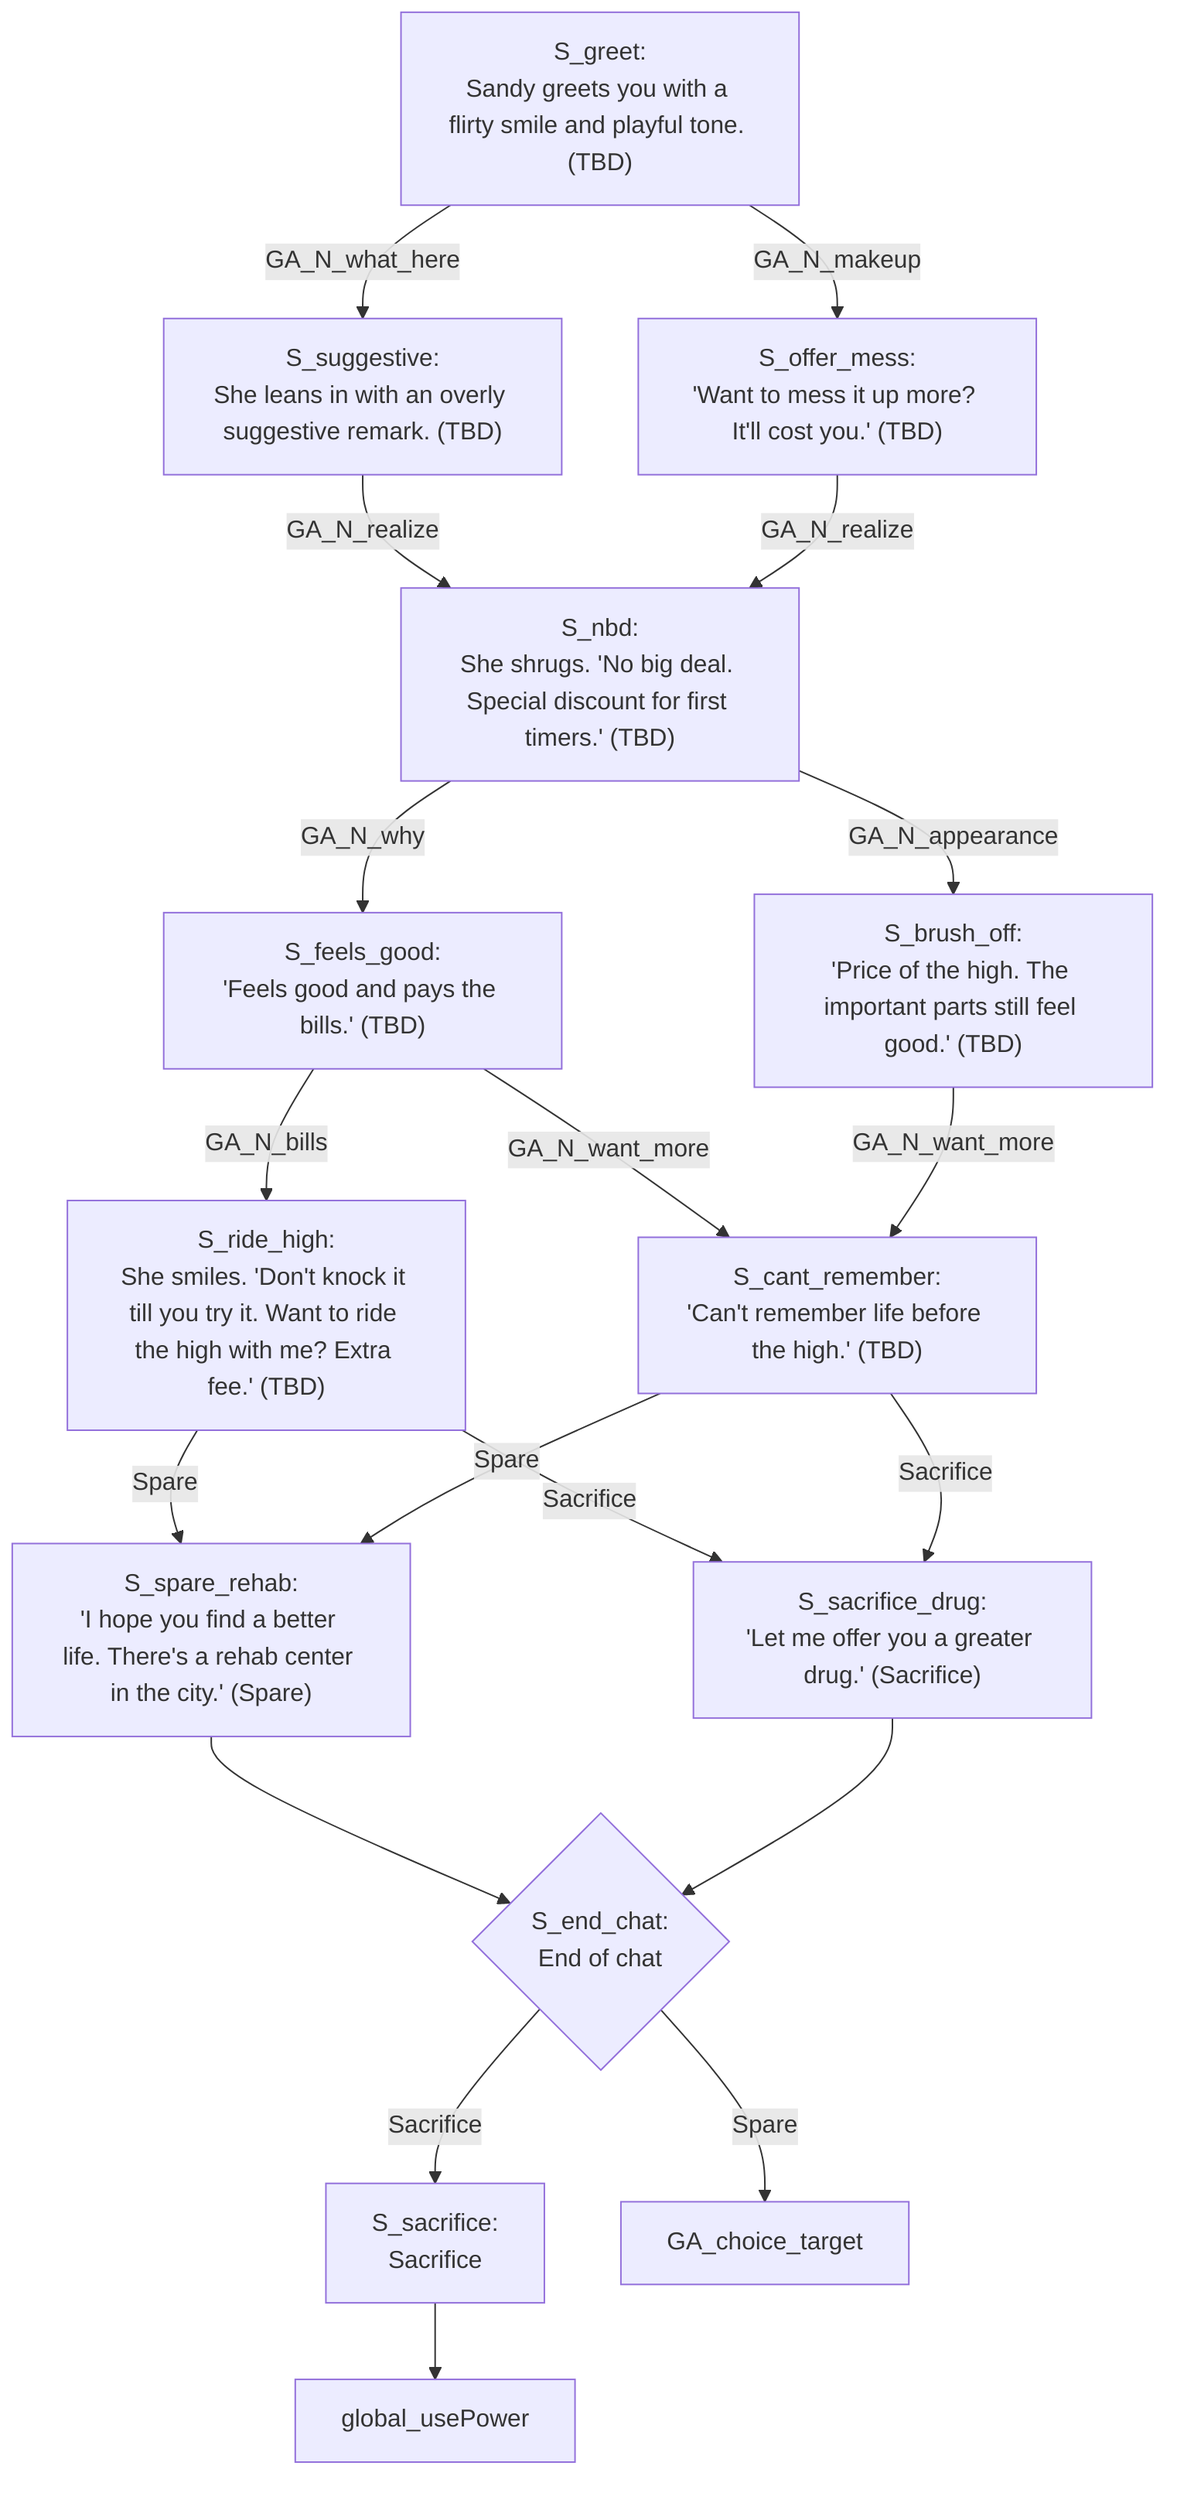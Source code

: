 flowchart TD
direction LR
S_greet["S_greet:<br/>Sandy greets you with a flirty smile and playful tone. (TBD)"] -->|GA_N_what_here| S_suggestive
S_greet -->|GA_N_makeup| S_offer_mess
S_suggestive["S_suggestive:<br/>She leans in with an overly suggestive remark. (TBD)"] --> |GA_N_realize| S_nbd
S_offer_mess["S_offer_mess:<br/>'Want to mess it up more? It'll cost you.' (TBD)"] --> |GA_N_realize| S_nbd
S_nbd["S_nbd:<br/>She shrugs. 'No big deal. Special discount for first timers.' (TBD)"] -->|GA_N_why| S_feels_good
S_nbd -->|GA_N_appearance| S_brush_off
S_feels_good["S_feels_good:<br/>'Feels good and pays the bills.' (TBD)"] -->|GA_N_bills| S_ride_high
S_feels_good -->|GA_N_want_more| S_cant_remember
S_ride_high["S_ride_high:<br/>She smiles. 'Don't knock it till you try it. Want to ride the high with me? Extra fee.' (TBD)"] -->|Spare| S_spare_rehab
S_ride_high -->|Sacrifice| S_sacrifice_drug
S_cant_remember["S_cant_remember:<br/>'Can't remember life before the high.' (TBD)"] -->|Spare| S_spare_rehab
S_cant_remember -->|Sacrifice| S_sacrifice_drug
S_spare_rehab["S_spare_rehab:<br/>'I hope you find a better life. There's a rehab center in the city.' (Spare)"] --> S_end_chat
S_sacrifice_drug["S_sacrifice_drug:<br/>'Let me offer you a greater drug.' (Sacrifice)"] --> S_end_chat
S_brush_off["S_brush_off:<br/>'Price of the high. The important parts still feel good.' (TBD)"] --> |GA_N_want_more| S_cant_remember

S_end_chat{"S_end_chat:<br/>End of chat"} -->|Sacrifice| S_sacrifice
S_end_chat -->|Spare| GA_choice_target

S_sacrifice["S_sacrifice:<br/>Sacrifice"] --> global_usePower